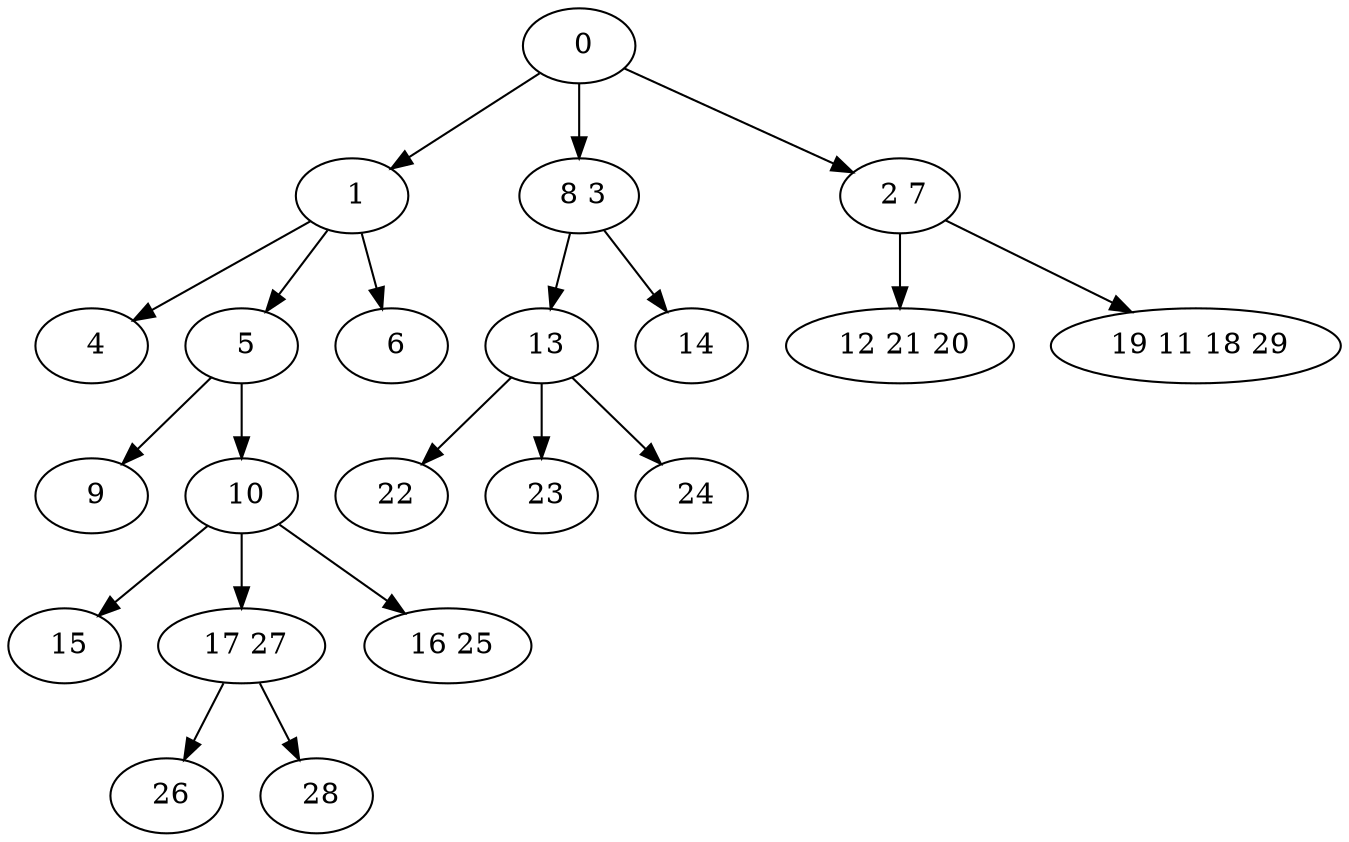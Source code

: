 digraph mytree {
" 0" -> " 1";
" 0" -> " 8 3";
" 0" -> " 2 7";
" 1" -> " 4";
" 1" -> " 5";
" 1" -> " 6";
" 8 3" -> " 13";
" 8 3" -> " 14";
" 2 7" -> " 12 21 20";
" 2 7" -> " 19 11 18 29";
" 12 21 20";
" 4";
" 5" -> " 9";
" 5" -> " 10";
" 6";
" 9";
" 10" -> " 15";
" 10" -> " 17 27";
" 10" -> " 16 25";
" 15";
" 17 27" -> " 26";
" 17 27" -> " 28";
" 16 25";
" 13" -> " 22";
" 13" -> " 23";
" 13" -> " 24";
" 22";
" 23";
" 24";
" 26";
" 14";
" 19 11 18 29";
" 28";
}
